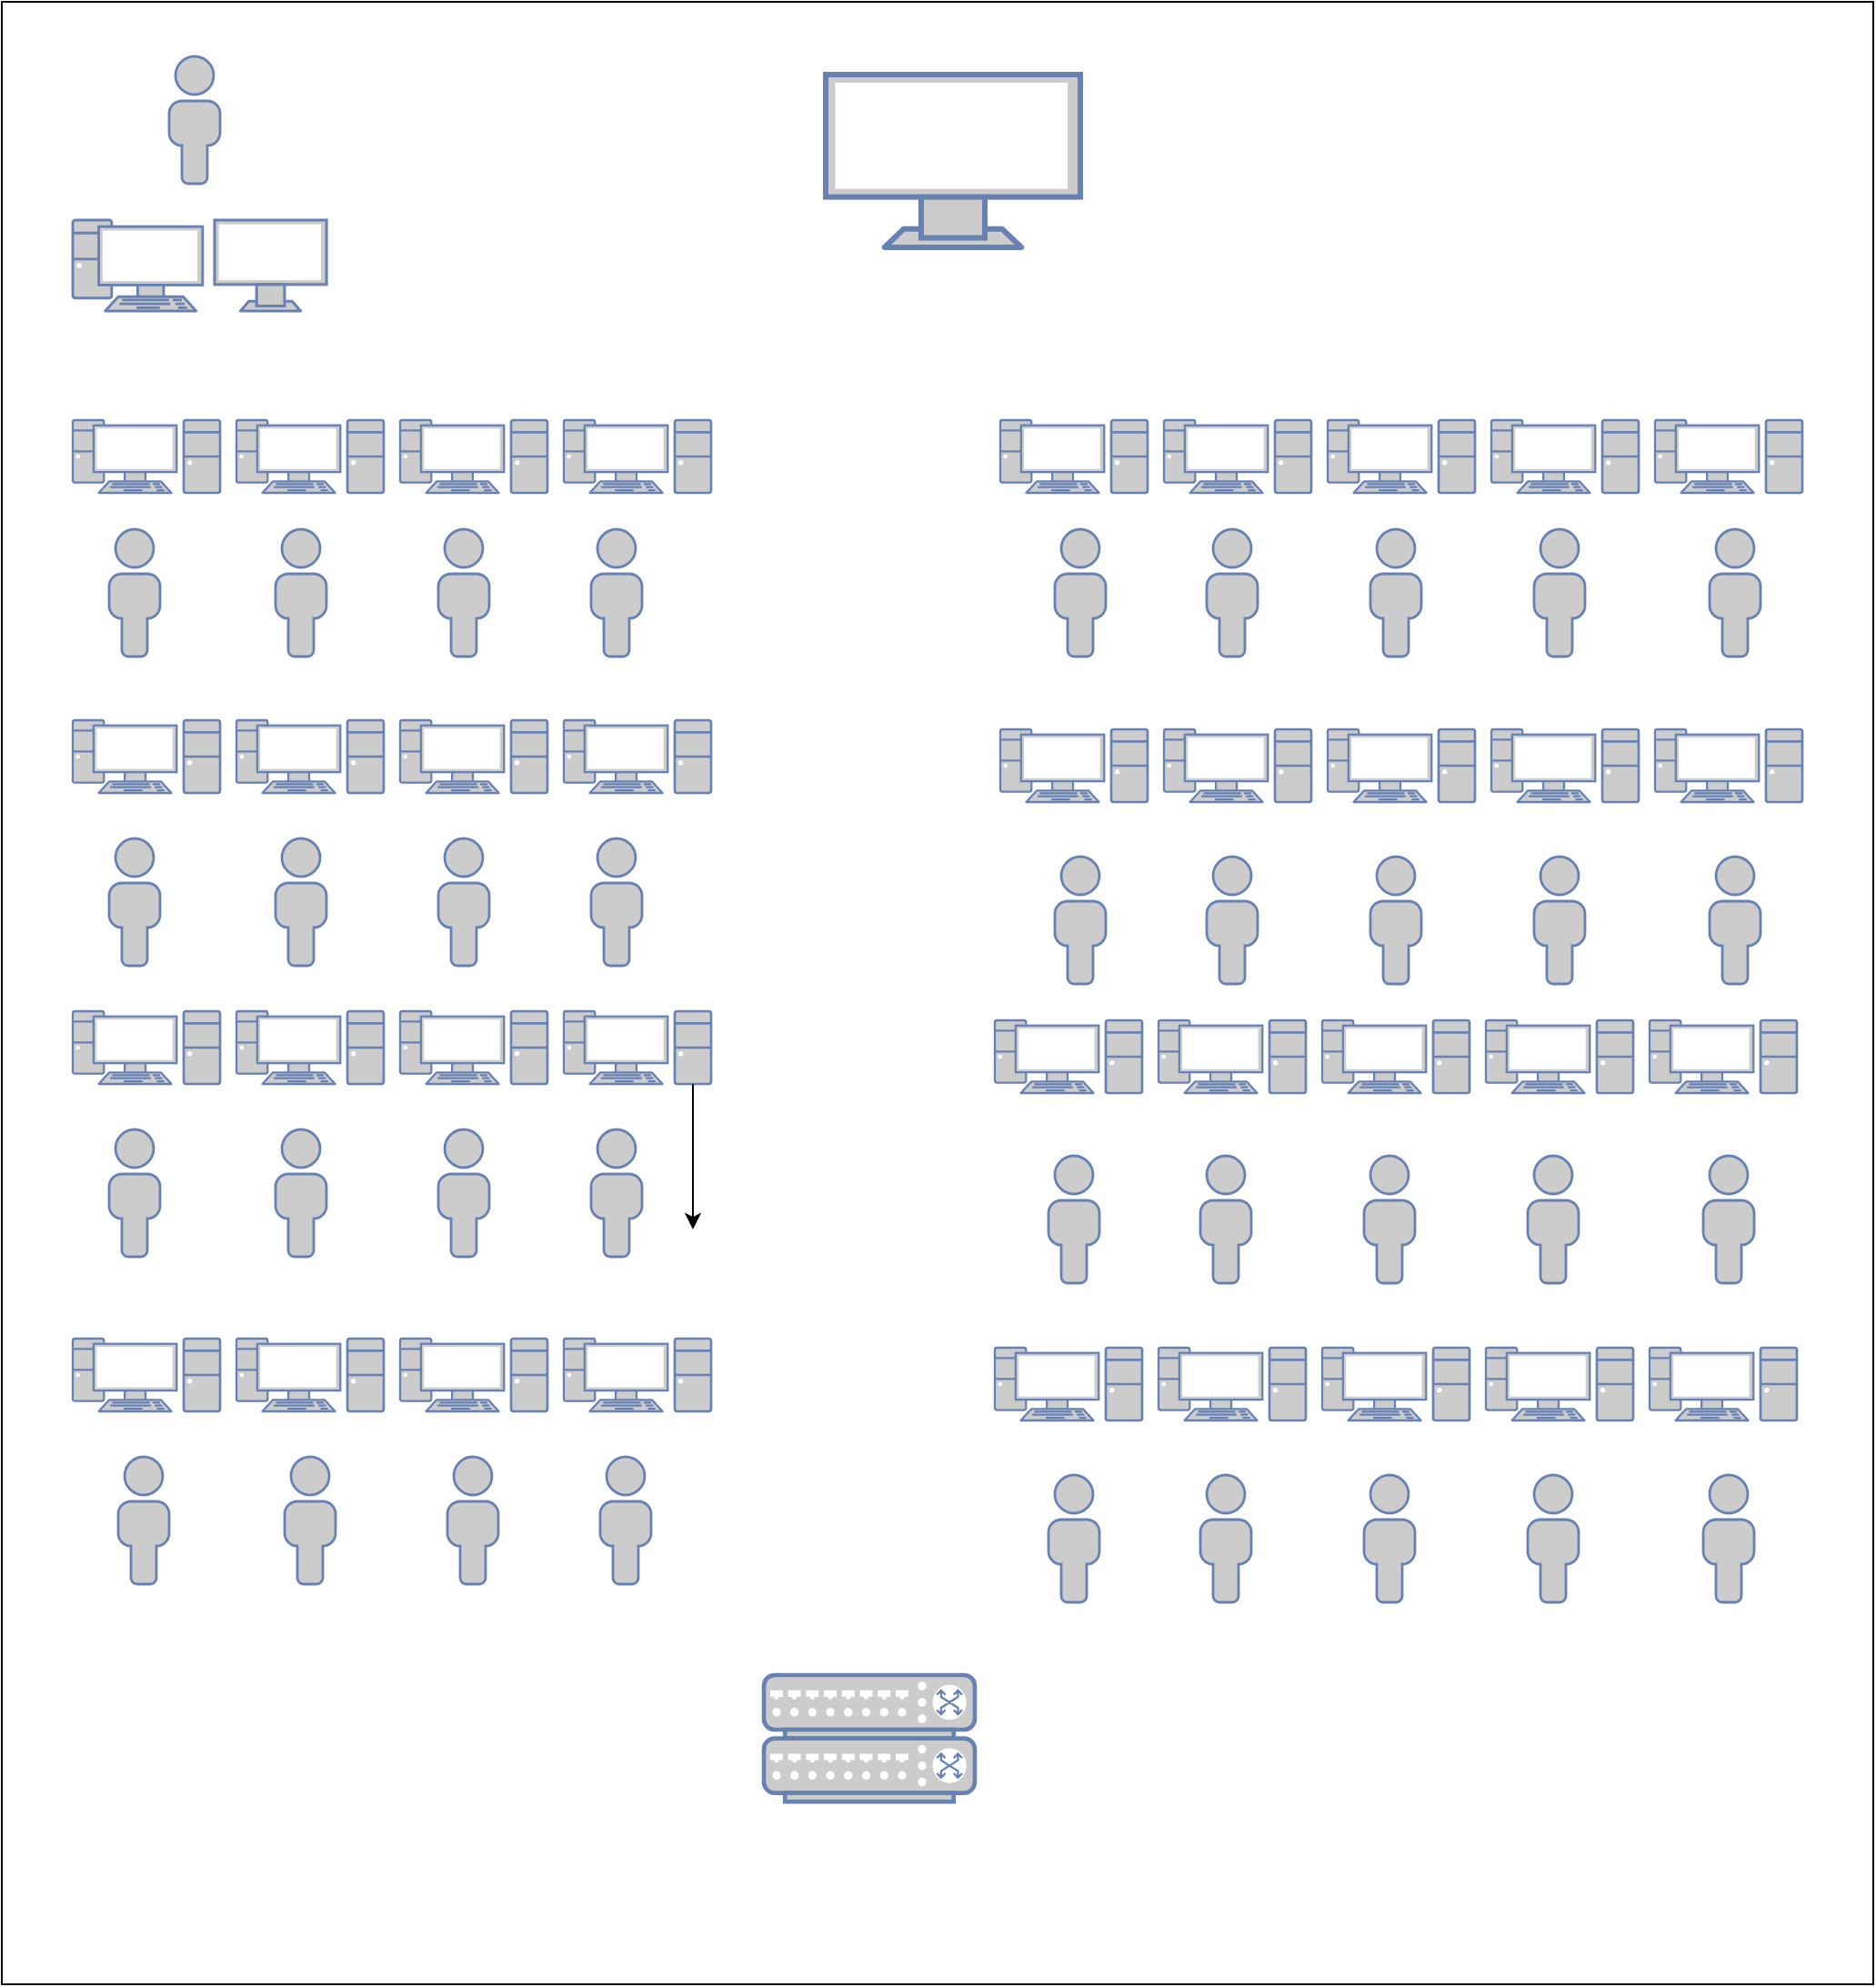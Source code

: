 <mxfile version="26.2.9">
  <diagram name="Página-1" id="3S0XZ3HKJU-GFdph-Nkk">
    <mxGraphModel dx="2507" dy="2083" grid="1" gridSize="10" guides="1" tooltips="1" connect="1" arrows="1" fold="1" page="1" pageScale="1" pageWidth="827" pageHeight="1169" math="0" shadow="0">
      <root>
        <mxCell id="0" />
        <mxCell id="1" parent="0" />
        <mxCell id="fC2aXZ93NajQi_3qFE1q-211" value="" style="rounded=0;whiteSpace=wrap;html=1;fillColor=light-dark(#FFFFFF,#FFFDFB);movable=0;resizable=0;rotatable=0;deletable=0;editable=0;locked=1;connectable=0;" vertex="1" parent="1">
          <mxGeometry x="-179" y="-120" width="1029" height="1090" as="geometry" />
        </mxCell>
        <mxCell id="fC2aXZ93NajQi_3qFE1q-18" value="" style="group" vertex="1" connectable="0" parent="1">
          <mxGeometry x="370" y="110" width="460" height="70" as="geometry" />
        </mxCell>
        <mxCell id="fC2aXZ93NajQi_3qFE1q-19" value="" style="fontColor=#0066CC;verticalAlign=top;verticalLabelPosition=bottom;labelPosition=center;align=center;html=1;outlineConnect=0;fillColor=#CCCCCC;strokeColor=#6881B3;gradientColor=none;gradientDirection=north;strokeWidth=2;shape=mxgraph.networks.pc;" vertex="1" parent="fC2aXZ93NajQi_3qFE1q-18">
          <mxGeometry width="57.14" height="40" as="geometry" />
        </mxCell>
        <mxCell id="fC2aXZ93NajQi_3qFE1q-20" value="" style="fontColor=#0066CC;verticalAlign=top;verticalLabelPosition=bottom;labelPosition=center;align=center;html=1;outlineConnect=0;fillColor=#CCCCCC;strokeColor=#6881B3;gradientColor=none;gradientDirection=north;strokeWidth=2;shape=mxgraph.networks.desktop_pc;" vertex="1" parent="fC2aXZ93NajQi_3qFE1q-18">
          <mxGeometry x="61" width="20" height="40" as="geometry" />
        </mxCell>
        <mxCell id="fC2aXZ93NajQi_3qFE1q-8" value="" style="group" vertex="1" connectable="0" parent="1">
          <mxGeometry x="730" y="110" width="81" height="40" as="geometry" />
        </mxCell>
        <mxCell id="fC2aXZ93NajQi_3qFE1q-6" value="" style="fontColor=#0066CC;verticalAlign=top;verticalLabelPosition=bottom;labelPosition=center;align=center;html=1;outlineConnect=0;fillColor=#CCCCCC;strokeColor=#6881B3;gradientColor=none;gradientDirection=north;strokeWidth=2;shape=mxgraph.networks.pc;" vertex="1" parent="fC2aXZ93NajQi_3qFE1q-8">
          <mxGeometry width="57.14" height="40" as="geometry" />
        </mxCell>
        <mxCell id="fC2aXZ93NajQi_3qFE1q-7" value="" style="fontColor=#0066CC;verticalAlign=top;verticalLabelPosition=bottom;labelPosition=center;align=center;html=1;outlineConnect=0;fillColor=#CCCCCC;strokeColor=#6881B3;gradientColor=none;gradientDirection=north;strokeWidth=2;shape=mxgraph.networks.desktop_pc;" vertex="1" parent="fC2aXZ93NajQi_3qFE1q-8">
          <mxGeometry x="61" width="20" height="40" as="geometry" />
        </mxCell>
        <mxCell id="fC2aXZ93NajQi_3qFE1q-9" value="" style="group" vertex="1" connectable="0" parent="1">
          <mxGeometry x="640" y="110" width="81" height="40" as="geometry" />
        </mxCell>
        <mxCell id="fC2aXZ93NajQi_3qFE1q-10" value="" style="fontColor=#0066CC;verticalAlign=top;verticalLabelPosition=bottom;labelPosition=center;align=center;html=1;outlineConnect=0;fillColor=#CCCCCC;strokeColor=#6881B3;gradientColor=none;gradientDirection=north;strokeWidth=2;shape=mxgraph.networks.pc;" vertex="1" parent="fC2aXZ93NajQi_3qFE1q-9">
          <mxGeometry width="57.14" height="40" as="geometry" />
        </mxCell>
        <mxCell id="fC2aXZ93NajQi_3qFE1q-11" value="" style="fontColor=#0066CC;verticalAlign=top;verticalLabelPosition=bottom;labelPosition=center;align=center;html=1;outlineConnect=0;fillColor=#CCCCCC;strokeColor=#6881B3;gradientColor=none;gradientDirection=north;strokeWidth=2;shape=mxgraph.networks.desktop_pc;" vertex="1" parent="fC2aXZ93NajQi_3qFE1q-9">
          <mxGeometry x="61" width="20" height="40" as="geometry" />
        </mxCell>
        <mxCell id="fC2aXZ93NajQi_3qFE1q-12" value="" style="group" vertex="1" connectable="0" parent="1">
          <mxGeometry x="550" y="110" width="81" height="40" as="geometry" />
        </mxCell>
        <mxCell id="fC2aXZ93NajQi_3qFE1q-13" value="" style="fontColor=#0066CC;verticalAlign=top;verticalLabelPosition=bottom;labelPosition=center;align=center;html=1;outlineConnect=0;fillColor=#CCCCCC;strokeColor=#6881B3;gradientColor=none;gradientDirection=north;strokeWidth=2;shape=mxgraph.networks.pc;" vertex="1" parent="fC2aXZ93NajQi_3qFE1q-12">
          <mxGeometry width="57.14" height="40" as="geometry" />
        </mxCell>
        <mxCell id="fC2aXZ93NajQi_3qFE1q-14" value="" style="fontColor=#0066CC;verticalAlign=top;verticalLabelPosition=bottom;labelPosition=center;align=center;html=1;outlineConnect=0;fillColor=#CCCCCC;strokeColor=#6881B3;gradientColor=none;gradientDirection=north;strokeWidth=2;shape=mxgraph.networks.desktop_pc;" vertex="1" parent="fC2aXZ93NajQi_3qFE1q-12">
          <mxGeometry x="61" width="20" height="40" as="geometry" />
        </mxCell>
        <mxCell id="fC2aXZ93NajQi_3qFE1q-15" value="" style="group" vertex="1" connectable="0" parent="1">
          <mxGeometry x="460" y="110" width="81" height="40" as="geometry" />
        </mxCell>
        <mxCell id="fC2aXZ93NajQi_3qFE1q-16" value="" style="fontColor=#0066CC;verticalAlign=top;verticalLabelPosition=bottom;labelPosition=center;align=center;html=1;outlineConnect=0;fillColor=#CCCCCC;strokeColor=#6881B3;gradientColor=none;gradientDirection=north;strokeWidth=2;shape=mxgraph.networks.pc;" vertex="1" parent="fC2aXZ93NajQi_3qFE1q-15">
          <mxGeometry width="57.14" height="40" as="geometry" />
        </mxCell>
        <mxCell id="fC2aXZ93NajQi_3qFE1q-17" value="" style="fontColor=#0066CC;verticalAlign=top;verticalLabelPosition=bottom;labelPosition=center;align=center;html=1;outlineConnect=0;fillColor=#CCCCCC;strokeColor=#6881B3;gradientColor=none;gradientDirection=north;strokeWidth=2;shape=mxgraph.networks.desktop_pc;" vertex="1" parent="fC2aXZ93NajQi_3qFE1q-15">
          <mxGeometry x="61" width="20" height="40" as="geometry" />
        </mxCell>
        <mxCell id="fC2aXZ93NajQi_3qFE1q-54" value="" style="group" vertex="1" connectable="0" parent="1">
          <mxGeometry x="370" y="280" width="460" height="70" as="geometry" />
        </mxCell>
        <mxCell id="fC2aXZ93NajQi_3qFE1q-56" value="" style="fontColor=#0066CC;verticalAlign=top;verticalLabelPosition=bottom;labelPosition=center;align=center;html=1;outlineConnect=0;fillColor=#CCCCCC;strokeColor=#6881B3;gradientColor=none;gradientDirection=north;strokeWidth=2;shape=mxgraph.networks.pc;" vertex="1" parent="fC2aXZ93NajQi_3qFE1q-54">
          <mxGeometry width="57.14" height="40" as="geometry" />
        </mxCell>
        <mxCell id="fC2aXZ93NajQi_3qFE1q-57" value="" style="fontColor=#0066CC;verticalAlign=top;verticalLabelPosition=bottom;labelPosition=center;align=center;html=1;outlineConnect=0;fillColor=#CCCCCC;strokeColor=#6881B3;gradientColor=none;gradientDirection=north;strokeWidth=2;shape=mxgraph.networks.desktop_pc;" vertex="1" parent="fC2aXZ93NajQi_3qFE1q-54">
          <mxGeometry x="61" width="20" height="40" as="geometry" />
        </mxCell>
        <mxCell id="fC2aXZ93NajQi_3qFE1q-58" value="" style="group" vertex="1" connectable="0" parent="1">
          <mxGeometry x="730" y="280" width="81" height="40" as="geometry" />
        </mxCell>
        <mxCell id="fC2aXZ93NajQi_3qFE1q-59" value="" style="fontColor=#0066CC;verticalAlign=top;verticalLabelPosition=bottom;labelPosition=center;align=center;html=1;outlineConnect=0;fillColor=#CCCCCC;strokeColor=#6881B3;gradientColor=none;gradientDirection=north;strokeWidth=2;shape=mxgraph.networks.pc;" vertex="1" parent="fC2aXZ93NajQi_3qFE1q-58">
          <mxGeometry width="57.14" height="40" as="geometry" />
        </mxCell>
        <mxCell id="fC2aXZ93NajQi_3qFE1q-60" value="" style="fontColor=#0066CC;verticalAlign=top;verticalLabelPosition=bottom;labelPosition=center;align=center;html=1;outlineConnect=0;fillColor=#CCCCCC;strokeColor=#6881B3;gradientColor=none;gradientDirection=north;strokeWidth=2;shape=mxgraph.networks.desktop_pc;" vertex="1" parent="fC2aXZ93NajQi_3qFE1q-58">
          <mxGeometry x="61" width="20" height="40" as="geometry" />
        </mxCell>
        <mxCell id="fC2aXZ93NajQi_3qFE1q-61" value="" style="group" vertex="1" connectable="0" parent="1">
          <mxGeometry x="640" y="280" width="81" height="40" as="geometry" />
        </mxCell>
        <mxCell id="fC2aXZ93NajQi_3qFE1q-62" value="" style="fontColor=#0066CC;verticalAlign=top;verticalLabelPosition=bottom;labelPosition=center;align=center;html=1;outlineConnect=0;fillColor=#CCCCCC;strokeColor=#6881B3;gradientColor=none;gradientDirection=north;strokeWidth=2;shape=mxgraph.networks.pc;" vertex="1" parent="fC2aXZ93NajQi_3qFE1q-61">
          <mxGeometry width="57.14" height="40" as="geometry" />
        </mxCell>
        <mxCell id="fC2aXZ93NajQi_3qFE1q-63" value="" style="fontColor=#0066CC;verticalAlign=top;verticalLabelPosition=bottom;labelPosition=center;align=center;html=1;outlineConnect=0;fillColor=#CCCCCC;strokeColor=#6881B3;gradientColor=none;gradientDirection=north;strokeWidth=2;shape=mxgraph.networks.desktop_pc;" vertex="1" parent="fC2aXZ93NajQi_3qFE1q-61">
          <mxGeometry x="61" width="20" height="40" as="geometry" />
        </mxCell>
        <mxCell id="fC2aXZ93NajQi_3qFE1q-64" value="" style="group" vertex="1" connectable="0" parent="1">
          <mxGeometry x="550" y="280" width="81" height="40" as="geometry" />
        </mxCell>
        <mxCell id="fC2aXZ93NajQi_3qFE1q-65" value="" style="fontColor=#0066CC;verticalAlign=top;verticalLabelPosition=bottom;labelPosition=center;align=center;html=1;outlineConnect=0;fillColor=#CCCCCC;strokeColor=#6881B3;gradientColor=none;gradientDirection=north;strokeWidth=2;shape=mxgraph.networks.pc;" vertex="1" parent="fC2aXZ93NajQi_3qFE1q-64">
          <mxGeometry width="57.14" height="40" as="geometry" />
        </mxCell>
        <mxCell id="fC2aXZ93NajQi_3qFE1q-66" value="" style="fontColor=#0066CC;verticalAlign=top;verticalLabelPosition=bottom;labelPosition=center;align=center;html=1;outlineConnect=0;fillColor=#CCCCCC;strokeColor=#6881B3;gradientColor=none;gradientDirection=north;strokeWidth=2;shape=mxgraph.networks.desktop_pc;" vertex="1" parent="fC2aXZ93NajQi_3qFE1q-64">
          <mxGeometry x="61" width="20" height="40" as="geometry" />
        </mxCell>
        <mxCell id="fC2aXZ93NajQi_3qFE1q-67" value="" style="group" vertex="1" connectable="0" parent="1">
          <mxGeometry x="460" y="280" width="81" height="40" as="geometry" />
        </mxCell>
        <mxCell id="fC2aXZ93NajQi_3qFE1q-68" value="" style="fontColor=#0066CC;verticalAlign=top;verticalLabelPosition=bottom;labelPosition=center;align=center;html=1;outlineConnect=0;fillColor=#CCCCCC;strokeColor=#6881B3;gradientColor=none;gradientDirection=north;strokeWidth=2;shape=mxgraph.networks.pc;" vertex="1" parent="fC2aXZ93NajQi_3qFE1q-67">
          <mxGeometry width="57.14" height="40" as="geometry" />
        </mxCell>
        <mxCell id="fC2aXZ93NajQi_3qFE1q-69" value="" style="fontColor=#0066CC;verticalAlign=top;verticalLabelPosition=bottom;labelPosition=center;align=center;html=1;outlineConnect=0;fillColor=#CCCCCC;strokeColor=#6881B3;gradientColor=none;gradientDirection=north;strokeWidth=2;shape=mxgraph.networks.desktop_pc;" vertex="1" parent="fC2aXZ93NajQi_3qFE1q-67">
          <mxGeometry x="61" width="20" height="40" as="geometry" />
        </mxCell>
        <mxCell id="fC2aXZ93NajQi_3qFE1q-70" value="" style="group" vertex="1" connectable="0" parent="1">
          <mxGeometry x="367" y="440" width="460" height="70" as="geometry" />
        </mxCell>
        <mxCell id="fC2aXZ93NajQi_3qFE1q-72" value="" style="fontColor=#0066CC;verticalAlign=top;verticalLabelPosition=bottom;labelPosition=center;align=center;html=1;outlineConnect=0;fillColor=#CCCCCC;strokeColor=#6881B3;gradientColor=none;gradientDirection=north;strokeWidth=2;shape=mxgraph.networks.pc;" vertex="1" parent="fC2aXZ93NajQi_3qFE1q-70">
          <mxGeometry width="57.14" height="40" as="geometry" />
        </mxCell>
        <mxCell id="fC2aXZ93NajQi_3qFE1q-73" value="" style="fontColor=#0066CC;verticalAlign=top;verticalLabelPosition=bottom;labelPosition=center;align=center;html=1;outlineConnect=0;fillColor=#CCCCCC;strokeColor=#6881B3;gradientColor=none;gradientDirection=north;strokeWidth=2;shape=mxgraph.networks.desktop_pc;" vertex="1" parent="fC2aXZ93NajQi_3qFE1q-70">
          <mxGeometry x="61" width="20" height="40" as="geometry" />
        </mxCell>
        <mxCell id="fC2aXZ93NajQi_3qFE1q-74" value="" style="group" vertex="1" connectable="0" parent="1">
          <mxGeometry x="727" y="440" width="81" height="40" as="geometry" />
        </mxCell>
        <mxCell id="fC2aXZ93NajQi_3qFE1q-75" value="" style="fontColor=#0066CC;verticalAlign=top;verticalLabelPosition=bottom;labelPosition=center;align=center;html=1;outlineConnect=0;fillColor=#CCCCCC;strokeColor=#6881B3;gradientColor=none;gradientDirection=north;strokeWidth=2;shape=mxgraph.networks.pc;" vertex="1" parent="fC2aXZ93NajQi_3qFE1q-74">
          <mxGeometry width="57.14" height="40" as="geometry" />
        </mxCell>
        <mxCell id="fC2aXZ93NajQi_3qFE1q-76" value="" style="fontColor=#0066CC;verticalAlign=top;verticalLabelPosition=bottom;labelPosition=center;align=center;html=1;outlineConnect=0;fillColor=#CCCCCC;strokeColor=#6881B3;gradientColor=none;gradientDirection=north;strokeWidth=2;shape=mxgraph.networks.desktop_pc;" vertex="1" parent="fC2aXZ93NajQi_3qFE1q-74">
          <mxGeometry x="61" width="20" height="40" as="geometry" />
        </mxCell>
        <mxCell id="fC2aXZ93NajQi_3qFE1q-77" value="" style="group" vertex="1" connectable="0" parent="1">
          <mxGeometry x="637" y="440" width="81" height="40" as="geometry" />
        </mxCell>
        <mxCell id="fC2aXZ93NajQi_3qFE1q-78" value="" style="fontColor=#0066CC;verticalAlign=top;verticalLabelPosition=bottom;labelPosition=center;align=center;html=1;outlineConnect=0;fillColor=#CCCCCC;strokeColor=#6881B3;gradientColor=none;gradientDirection=north;strokeWidth=2;shape=mxgraph.networks.pc;" vertex="1" parent="fC2aXZ93NajQi_3qFE1q-77">
          <mxGeometry width="57.14" height="40" as="geometry" />
        </mxCell>
        <mxCell id="fC2aXZ93NajQi_3qFE1q-79" value="" style="fontColor=#0066CC;verticalAlign=top;verticalLabelPosition=bottom;labelPosition=center;align=center;html=1;outlineConnect=0;fillColor=#CCCCCC;strokeColor=#6881B3;gradientColor=none;gradientDirection=north;strokeWidth=2;shape=mxgraph.networks.desktop_pc;" vertex="1" parent="fC2aXZ93NajQi_3qFE1q-77">
          <mxGeometry x="61" width="20" height="40" as="geometry" />
        </mxCell>
        <mxCell id="fC2aXZ93NajQi_3qFE1q-80" value="" style="group" vertex="1" connectable="0" parent="1">
          <mxGeometry x="547" y="440" width="81" height="40" as="geometry" />
        </mxCell>
        <mxCell id="fC2aXZ93NajQi_3qFE1q-81" value="" style="fontColor=#0066CC;verticalAlign=top;verticalLabelPosition=bottom;labelPosition=center;align=center;html=1;outlineConnect=0;fillColor=#CCCCCC;strokeColor=#6881B3;gradientColor=none;gradientDirection=north;strokeWidth=2;shape=mxgraph.networks.pc;" vertex="1" parent="fC2aXZ93NajQi_3qFE1q-80">
          <mxGeometry width="57.14" height="40" as="geometry" />
        </mxCell>
        <mxCell id="fC2aXZ93NajQi_3qFE1q-82" value="" style="fontColor=#0066CC;verticalAlign=top;verticalLabelPosition=bottom;labelPosition=center;align=center;html=1;outlineConnect=0;fillColor=#CCCCCC;strokeColor=#6881B3;gradientColor=none;gradientDirection=north;strokeWidth=2;shape=mxgraph.networks.desktop_pc;" vertex="1" parent="fC2aXZ93NajQi_3qFE1q-80">
          <mxGeometry x="61" width="20" height="40" as="geometry" />
        </mxCell>
        <mxCell id="fC2aXZ93NajQi_3qFE1q-83" value="" style="group" vertex="1" connectable="0" parent="1">
          <mxGeometry x="457" y="440" width="81" height="40" as="geometry" />
        </mxCell>
        <mxCell id="fC2aXZ93NajQi_3qFE1q-84" value="" style="fontColor=#0066CC;verticalAlign=top;verticalLabelPosition=bottom;labelPosition=center;align=center;html=1;outlineConnect=0;fillColor=#CCCCCC;strokeColor=#6881B3;gradientColor=none;gradientDirection=north;strokeWidth=2;shape=mxgraph.networks.pc;" vertex="1" parent="fC2aXZ93NajQi_3qFE1q-83">
          <mxGeometry width="57.14" height="40" as="geometry" />
        </mxCell>
        <mxCell id="fC2aXZ93NajQi_3qFE1q-85" value="" style="fontColor=#0066CC;verticalAlign=top;verticalLabelPosition=bottom;labelPosition=center;align=center;html=1;outlineConnect=0;fillColor=#CCCCCC;strokeColor=#6881B3;gradientColor=none;gradientDirection=north;strokeWidth=2;shape=mxgraph.networks.desktop_pc;" vertex="1" parent="fC2aXZ93NajQi_3qFE1q-83">
          <mxGeometry x="61" width="20" height="40" as="geometry" />
        </mxCell>
        <mxCell id="fC2aXZ93NajQi_3qFE1q-86" value="" style="group" vertex="1" connectable="0" parent="1">
          <mxGeometry x="367" y="620" width="460" height="70" as="geometry" />
        </mxCell>
        <mxCell id="fC2aXZ93NajQi_3qFE1q-88" value="" style="fontColor=#0066CC;verticalAlign=top;verticalLabelPosition=bottom;labelPosition=center;align=center;html=1;outlineConnect=0;fillColor=#CCCCCC;strokeColor=#6881B3;gradientColor=none;gradientDirection=north;strokeWidth=2;shape=mxgraph.networks.pc;" vertex="1" parent="fC2aXZ93NajQi_3qFE1q-86">
          <mxGeometry width="57.14" height="40" as="geometry" />
        </mxCell>
        <mxCell id="fC2aXZ93NajQi_3qFE1q-89" value="" style="fontColor=#0066CC;verticalAlign=top;verticalLabelPosition=bottom;labelPosition=center;align=center;html=1;outlineConnect=0;fillColor=#CCCCCC;strokeColor=#6881B3;gradientColor=none;gradientDirection=north;strokeWidth=2;shape=mxgraph.networks.desktop_pc;" vertex="1" parent="fC2aXZ93NajQi_3qFE1q-86">
          <mxGeometry x="61" width="20" height="40" as="geometry" />
        </mxCell>
        <mxCell id="fC2aXZ93NajQi_3qFE1q-90" value="" style="group" vertex="1" connectable="0" parent="1">
          <mxGeometry x="727" y="620" width="81" height="40" as="geometry" />
        </mxCell>
        <mxCell id="fC2aXZ93NajQi_3qFE1q-91" value="" style="fontColor=#0066CC;verticalAlign=top;verticalLabelPosition=bottom;labelPosition=center;align=center;html=1;outlineConnect=0;fillColor=#CCCCCC;strokeColor=#6881B3;gradientColor=none;gradientDirection=north;strokeWidth=2;shape=mxgraph.networks.pc;" vertex="1" parent="fC2aXZ93NajQi_3qFE1q-90">
          <mxGeometry width="57.14" height="40" as="geometry" />
        </mxCell>
        <mxCell id="fC2aXZ93NajQi_3qFE1q-92" value="" style="fontColor=#0066CC;verticalAlign=top;verticalLabelPosition=bottom;labelPosition=center;align=center;html=1;outlineConnect=0;fillColor=#CCCCCC;strokeColor=#6881B3;gradientColor=none;gradientDirection=north;strokeWidth=2;shape=mxgraph.networks.desktop_pc;" vertex="1" parent="fC2aXZ93NajQi_3qFE1q-90">
          <mxGeometry x="61" width="20" height="40" as="geometry" />
        </mxCell>
        <mxCell id="fC2aXZ93NajQi_3qFE1q-93" value="" style="group" vertex="1" connectable="0" parent="1">
          <mxGeometry x="637" y="620" width="81" height="40" as="geometry" />
        </mxCell>
        <mxCell id="fC2aXZ93NajQi_3qFE1q-94" value="" style="fontColor=#0066CC;verticalAlign=top;verticalLabelPosition=bottom;labelPosition=center;align=center;html=1;outlineConnect=0;fillColor=#CCCCCC;strokeColor=#6881B3;gradientColor=none;gradientDirection=north;strokeWidth=2;shape=mxgraph.networks.pc;" vertex="1" parent="fC2aXZ93NajQi_3qFE1q-93">
          <mxGeometry width="57.14" height="40" as="geometry" />
        </mxCell>
        <mxCell id="fC2aXZ93NajQi_3qFE1q-95" value="" style="fontColor=#0066CC;verticalAlign=top;verticalLabelPosition=bottom;labelPosition=center;align=center;html=1;outlineConnect=0;fillColor=#CCCCCC;strokeColor=#6881B3;gradientColor=none;gradientDirection=north;strokeWidth=2;shape=mxgraph.networks.desktop_pc;" vertex="1" parent="fC2aXZ93NajQi_3qFE1q-93">
          <mxGeometry x="61" width="20" height="40" as="geometry" />
        </mxCell>
        <mxCell id="fC2aXZ93NajQi_3qFE1q-96" value="" style="group" vertex="1" connectable="0" parent="1">
          <mxGeometry x="547" y="620" width="81" height="40" as="geometry" />
        </mxCell>
        <mxCell id="fC2aXZ93NajQi_3qFE1q-97" value="" style="fontColor=#0066CC;verticalAlign=top;verticalLabelPosition=bottom;labelPosition=center;align=center;html=1;outlineConnect=0;fillColor=#CCCCCC;strokeColor=#6881B3;gradientColor=none;gradientDirection=north;strokeWidth=2;shape=mxgraph.networks.pc;" vertex="1" parent="fC2aXZ93NajQi_3qFE1q-96">
          <mxGeometry width="57.14" height="40" as="geometry" />
        </mxCell>
        <mxCell id="fC2aXZ93NajQi_3qFE1q-98" value="" style="fontColor=#0066CC;verticalAlign=top;verticalLabelPosition=bottom;labelPosition=center;align=center;html=1;outlineConnect=0;fillColor=#CCCCCC;strokeColor=#6881B3;gradientColor=none;gradientDirection=north;strokeWidth=2;shape=mxgraph.networks.desktop_pc;" vertex="1" parent="fC2aXZ93NajQi_3qFE1q-96">
          <mxGeometry x="61" width="20" height="40" as="geometry" />
        </mxCell>
        <mxCell id="fC2aXZ93NajQi_3qFE1q-99" value="" style="group" vertex="1" connectable="0" parent="1">
          <mxGeometry x="457" y="620" width="81" height="40" as="geometry" />
        </mxCell>
        <mxCell id="fC2aXZ93NajQi_3qFE1q-100" value="" style="fontColor=#0066CC;verticalAlign=top;verticalLabelPosition=bottom;labelPosition=center;align=center;html=1;outlineConnect=0;fillColor=#CCCCCC;strokeColor=#6881B3;gradientColor=none;gradientDirection=north;strokeWidth=2;shape=mxgraph.networks.pc;" vertex="1" parent="fC2aXZ93NajQi_3qFE1q-99">
          <mxGeometry width="57.14" height="40" as="geometry" />
        </mxCell>
        <mxCell id="fC2aXZ93NajQi_3qFE1q-101" value="" style="fontColor=#0066CC;verticalAlign=top;verticalLabelPosition=bottom;labelPosition=center;align=center;html=1;outlineConnect=0;fillColor=#CCCCCC;strokeColor=#6881B3;gradientColor=none;gradientDirection=north;strokeWidth=2;shape=mxgraph.networks.desktop_pc;" vertex="1" parent="fC2aXZ93NajQi_3qFE1q-99">
          <mxGeometry x="61" width="20" height="40" as="geometry" />
        </mxCell>
        <mxCell id="fC2aXZ93NajQi_3qFE1q-138" value="" style="group" vertex="1" connectable="0" parent="1">
          <mxGeometry x="130" y="110" width="81" height="40" as="geometry" />
        </mxCell>
        <mxCell id="fC2aXZ93NajQi_3qFE1q-139" value="" style="fontColor=#0066CC;verticalAlign=top;verticalLabelPosition=bottom;labelPosition=center;align=center;html=1;outlineConnect=0;fillColor=#CCCCCC;strokeColor=#6881B3;gradientColor=none;gradientDirection=north;strokeWidth=2;shape=mxgraph.networks.pc;" vertex="1" parent="fC2aXZ93NajQi_3qFE1q-138">
          <mxGeometry width="57.14" height="40" as="geometry" />
        </mxCell>
        <mxCell id="fC2aXZ93NajQi_3qFE1q-140" value="" style="fontColor=#0066CC;verticalAlign=top;verticalLabelPosition=bottom;labelPosition=center;align=center;html=1;outlineConnect=0;fillColor=#CCCCCC;strokeColor=#6881B3;gradientColor=none;gradientDirection=north;strokeWidth=2;shape=mxgraph.networks.desktop_pc;" vertex="1" parent="fC2aXZ93NajQi_3qFE1q-138">
          <mxGeometry x="61" width="20" height="40" as="geometry" />
        </mxCell>
        <mxCell id="fC2aXZ93NajQi_3qFE1q-141" value="" style="group" vertex="1" connectable="0" parent="1">
          <mxGeometry x="40" y="110" width="81" height="40" as="geometry" />
        </mxCell>
        <mxCell id="fC2aXZ93NajQi_3qFE1q-142" value="" style="fontColor=#0066CC;verticalAlign=top;verticalLabelPosition=bottom;labelPosition=center;align=center;html=1;outlineConnect=0;fillColor=#CCCCCC;strokeColor=#6881B3;gradientColor=none;gradientDirection=north;strokeWidth=2;shape=mxgraph.networks.pc;" vertex="1" parent="fC2aXZ93NajQi_3qFE1q-141">
          <mxGeometry width="57.14" height="40" as="geometry" />
        </mxCell>
        <mxCell id="fC2aXZ93NajQi_3qFE1q-143" value="" style="fontColor=#0066CC;verticalAlign=top;verticalLabelPosition=bottom;labelPosition=center;align=center;html=1;outlineConnect=0;fillColor=#CCCCCC;strokeColor=#6881B3;gradientColor=none;gradientDirection=north;strokeWidth=2;shape=mxgraph.networks.desktop_pc;" vertex="1" parent="fC2aXZ93NajQi_3qFE1q-141">
          <mxGeometry x="61" width="20" height="40" as="geometry" />
        </mxCell>
        <mxCell id="fC2aXZ93NajQi_3qFE1q-144" value="" style="group" vertex="1" connectable="0" parent="1">
          <mxGeometry x="-50" y="110" width="81" height="40" as="geometry" />
        </mxCell>
        <mxCell id="fC2aXZ93NajQi_3qFE1q-145" value="" style="fontColor=#0066CC;verticalAlign=top;verticalLabelPosition=bottom;labelPosition=center;align=center;html=1;outlineConnect=0;fillColor=#CCCCCC;strokeColor=#6881B3;gradientColor=none;gradientDirection=north;strokeWidth=2;shape=mxgraph.networks.pc;" vertex="1" parent="fC2aXZ93NajQi_3qFE1q-144">
          <mxGeometry width="57.14" height="40" as="geometry" />
        </mxCell>
        <mxCell id="fC2aXZ93NajQi_3qFE1q-146" value="" style="fontColor=#0066CC;verticalAlign=top;verticalLabelPosition=bottom;labelPosition=center;align=center;html=1;outlineConnect=0;fillColor=#CCCCCC;strokeColor=#6881B3;gradientColor=none;gradientDirection=north;strokeWidth=2;shape=mxgraph.networks.desktop_pc;" vertex="1" parent="fC2aXZ93NajQi_3qFE1q-144">
          <mxGeometry x="61" width="20" height="40" as="geometry" />
        </mxCell>
        <mxCell id="fC2aXZ93NajQi_3qFE1q-147" value="" style="group" vertex="1" connectable="0" parent="1">
          <mxGeometry x="-140" y="110" width="81" height="40" as="geometry" />
        </mxCell>
        <mxCell id="fC2aXZ93NajQi_3qFE1q-148" value="" style="fontColor=#0066CC;verticalAlign=top;verticalLabelPosition=bottom;labelPosition=center;align=center;html=1;outlineConnect=0;fillColor=#CCCCCC;strokeColor=#6881B3;gradientColor=none;gradientDirection=north;strokeWidth=2;shape=mxgraph.networks.pc;" vertex="1" parent="fC2aXZ93NajQi_3qFE1q-147">
          <mxGeometry width="57.14" height="40" as="geometry" />
        </mxCell>
        <mxCell id="fC2aXZ93NajQi_3qFE1q-149" value="" style="fontColor=#0066CC;verticalAlign=top;verticalLabelPosition=bottom;labelPosition=center;align=center;html=1;outlineConnect=0;fillColor=#CCCCCC;strokeColor=#6881B3;gradientColor=none;gradientDirection=north;strokeWidth=2;shape=mxgraph.networks.desktop_pc;" vertex="1" parent="fC2aXZ93NajQi_3qFE1q-147">
          <mxGeometry x="61" width="20" height="40" as="geometry" />
        </mxCell>
        <mxCell id="fC2aXZ93NajQi_3qFE1q-151" value="" style="group" vertex="1" connectable="0" parent="1">
          <mxGeometry x="130" y="275" width="81" height="40" as="geometry" />
        </mxCell>
        <mxCell id="fC2aXZ93NajQi_3qFE1q-152" value="" style="fontColor=#0066CC;verticalAlign=top;verticalLabelPosition=bottom;labelPosition=center;align=center;html=1;outlineConnect=0;fillColor=#CCCCCC;strokeColor=#6881B3;gradientColor=none;gradientDirection=north;strokeWidth=2;shape=mxgraph.networks.pc;" vertex="1" parent="fC2aXZ93NajQi_3qFE1q-151">
          <mxGeometry width="57.14" height="40" as="geometry" />
        </mxCell>
        <mxCell id="fC2aXZ93NajQi_3qFE1q-153" value="" style="fontColor=#0066CC;verticalAlign=top;verticalLabelPosition=bottom;labelPosition=center;align=center;html=1;outlineConnect=0;fillColor=#CCCCCC;strokeColor=#6881B3;gradientColor=none;gradientDirection=north;strokeWidth=2;shape=mxgraph.networks.desktop_pc;" vertex="1" parent="fC2aXZ93NajQi_3qFE1q-151">
          <mxGeometry x="61" width="20" height="40" as="geometry" />
        </mxCell>
        <mxCell id="fC2aXZ93NajQi_3qFE1q-154" value="" style="group" vertex="1" connectable="0" parent="1">
          <mxGeometry x="40" y="275" width="81" height="40" as="geometry" />
        </mxCell>
        <mxCell id="fC2aXZ93NajQi_3qFE1q-155" value="" style="fontColor=#0066CC;verticalAlign=top;verticalLabelPosition=bottom;labelPosition=center;align=center;html=1;outlineConnect=0;fillColor=#CCCCCC;strokeColor=#6881B3;gradientColor=none;gradientDirection=north;strokeWidth=2;shape=mxgraph.networks.pc;" vertex="1" parent="fC2aXZ93NajQi_3qFE1q-154">
          <mxGeometry width="57.14" height="40" as="geometry" />
        </mxCell>
        <mxCell id="fC2aXZ93NajQi_3qFE1q-156" value="" style="fontColor=#0066CC;verticalAlign=top;verticalLabelPosition=bottom;labelPosition=center;align=center;html=1;outlineConnect=0;fillColor=#CCCCCC;strokeColor=#6881B3;gradientColor=none;gradientDirection=north;strokeWidth=2;shape=mxgraph.networks.desktop_pc;" vertex="1" parent="fC2aXZ93NajQi_3qFE1q-154">
          <mxGeometry x="61" width="20" height="40" as="geometry" />
        </mxCell>
        <mxCell id="fC2aXZ93NajQi_3qFE1q-157" value="" style="group" vertex="1" connectable="0" parent="1">
          <mxGeometry x="-50" y="275" width="81" height="40" as="geometry" />
        </mxCell>
        <mxCell id="fC2aXZ93NajQi_3qFE1q-158" value="" style="fontColor=#0066CC;verticalAlign=top;verticalLabelPosition=bottom;labelPosition=center;align=center;html=1;outlineConnect=0;fillColor=#CCCCCC;strokeColor=#6881B3;gradientColor=none;gradientDirection=north;strokeWidth=2;shape=mxgraph.networks.pc;" vertex="1" parent="fC2aXZ93NajQi_3qFE1q-157">
          <mxGeometry width="57.14" height="40" as="geometry" />
        </mxCell>
        <mxCell id="fC2aXZ93NajQi_3qFE1q-159" value="" style="fontColor=#0066CC;verticalAlign=top;verticalLabelPosition=bottom;labelPosition=center;align=center;html=1;outlineConnect=0;fillColor=#CCCCCC;strokeColor=#6881B3;gradientColor=none;gradientDirection=north;strokeWidth=2;shape=mxgraph.networks.desktop_pc;" vertex="1" parent="fC2aXZ93NajQi_3qFE1q-157">
          <mxGeometry x="61" width="20" height="40" as="geometry" />
        </mxCell>
        <mxCell id="fC2aXZ93NajQi_3qFE1q-160" value="" style="group" vertex="1" connectable="0" parent="1">
          <mxGeometry x="-140" y="275" width="81" height="40" as="geometry" />
        </mxCell>
        <mxCell id="fC2aXZ93NajQi_3qFE1q-161" value="" style="fontColor=#0066CC;verticalAlign=top;verticalLabelPosition=bottom;labelPosition=center;align=center;html=1;outlineConnect=0;fillColor=#CCCCCC;strokeColor=#6881B3;gradientColor=none;gradientDirection=north;strokeWidth=2;shape=mxgraph.networks.pc;" vertex="1" parent="fC2aXZ93NajQi_3qFE1q-160">
          <mxGeometry width="57.14" height="40" as="geometry" />
        </mxCell>
        <mxCell id="fC2aXZ93NajQi_3qFE1q-162" value="" style="fontColor=#0066CC;verticalAlign=top;verticalLabelPosition=bottom;labelPosition=center;align=center;html=1;outlineConnect=0;fillColor=#CCCCCC;strokeColor=#6881B3;gradientColor=none;gradientDirection=north;strokeWidth=2;shape=mxgraph.networks.desktop_pc;" vertex="1" parent="fC2aXZ93NajQi_3qFE1q-160">
          <mxGeometry x="61" width="20" height="40" as="geometry" />
        </mxCell>
        <mxCell id="fC2aXZ93NajQi_3qFE1q-164" value="" style="group" vertex="1" connectable="0" parent="1">
          <mxGeometry x="130" y="435" width="81" height="40" as="geometry" />
        </mxCell>
        <mxCell id="fC2aXZ93NajQi_3qFE1q-165" value="" style="fontColor=#0066CC;verticalAlign=top;verticalLabelPosition=bottom;labelPosition=center;align=center;html=1;outlineConnect=0;fillColor=#CCCCCC;strokeColor=#6881B3;gradientColor=none;gradientDirection=north;strokeWidth=2;shape=mxgraph.networks.pc;" vertex="1" parent="fC2aXZ93NajQi_3qFE1q-164">
          <mxGeometry width="57.14" height="40" as="geometry" />
        </mxCell>
        <mxCell id="fC2aXZ93NajQi_3qFE1q-166" value="" style="fontColor=#0066CC;verticalAlign=top;verticalLabelPosition=bottom;labelPosition=center;align=center;html=1;outlineConnect=0;fillColor=#CCCCCC;strokeColor=#6881B3;gradientColor=none;gradientDirection=north;strokeWidth=2;shape=mxgraph.networks.desktop_pc;" vertex="1" parent="fC2aXZ93NajQi_3qFE1q-164">
          <mxGeometry x="61" width="20" height="40" as="geometry" />
        </mxCell>
        <mxCell id="fC2aXZ93NajQi_3qFE1q-167" value="" style="group" vertex="1" connectable="0" parent="1">
          <mxGeometry x="40" y="435" width="81" height="40" as="geometry" />
        </mxCell>
        <mxCell id="fC2aXZ93NajQi_3qFE1q-168" value="" style="fontColor=#0066CC;verticalAlign=top;verticalLabelPosition=bottom;labelPosition=center;align=center;html=1;outlineConnect=0;fillColor=#CCCCCC;strokeColor=#6881B3;gradientColor=none;gradientDirection=north;strokeWidth=2;shape=mxgraph.networks.pc;" vertex="1" parent="fC2aXZ93NajQi_3qFE1q-167">
          <mxGeometry width="57.14" height="40" as="geometry" />
        </mxCell>
        <mxCell id="fC2aXZ93NajQi_3qFE1q-169" value="" style="fontColor=#0066CC;verticalAlign=top;verticalLabelPosition=bottom;labelPosition=center;align=center;html=1;outlineConnect=0;fillColor=#CCCCCC;strokeColor=#6881B3;gradientColor=none;gradientDirection=north;strokeWidth=2;shape=mxgraph.networks.desktop_pc;" vertex="1" parent="fC2aXZ93NajQi_3qFE1q-167">
          <mxGeometry x="61" width="20" height="40" as="geometry" />
        </mxCell>
        <mxCell id="fC2aXZ93NajQi_3qFE1q-170" value="" style="group" vertex="1" connectable="0" parent="1">
          <mxGeometry x="-50" y="435" width="81" height="40" as="geometry" />
        </mxCell>
        <mxCell id="fC2aXZ93NajQi_3qFE1q-171" value="" style="fontColor=#0066CC;verticalAlign=top;verticalLabelPosition=bottom;labelPosition=center;align=center;html=1;outlineConnect=0;fillColor=#CCCCCC;strokeColor=#6881B3;gradientColor=none;gradientDirection=north;strokeWidth=2;shape=mxgraph.networks.pc;" vertex="1" parent="fC2aXZ93NajQi_3qFE1q-170">
          <mxGeometry width="57.14" height="40" as="geometry" />
        </mxCell>
        <mxCell id="fC2aXZ93NajQi_3qFE1q-172" value="" style="fontColor=#0066CC;verticalAlign=top;verticalLabelPosition=bottom;labelPosition=center;align=center;html=1;outlineConnect=0;fillColor=#CCCCCC;strokeColor=#6881B3;gradientColor=none;gradientDirection=north;strokeWidth=2;shape=mxgraph.networks.desktop_pc;" vertex="1" parent="fC2aXZ93NajQi_3qFE1q-170">
          <mxGeometry x="61" width="20" height="40" as="geometry" />
        </mxCell>
        <mxCell id="fC2aXZ93NajQi_3qFE1q-173" value="" style="group" vertex="1" connectable="0" parent="1">
          <mxGeometry x="-140" y="435" width="81" height="40" as="geometry" />
        </mxCell>
        <mxCell id="fC2aXZ93NajQi_3qFE1q-174" value="" style="fontColor=#0066CC;verticalAlign=top;verticalLabelPosition=bottom;labelPosition=center;align=center;html=1;outlineConnect=0;fillColor=#CCCCCC;strokeColor=#6881B3;gradientColor=none;gradientDirection=north;strokeWidth=2;shape=mxgraph.networks.pc;" vertex="1" parent="fC2aXZ93NajQi_3qFE1q-173">
          <mxGeometry width="57.14" height="40" as="geometry" />
        </mxCell>
        <mxCell id="fC2aXZ93NajQi_3qFE1q-175" value="" style="fontColor=#0066CC;verticalAlign=top;verticalLabelPosition=bottom;labelPosition=center;align=center;html=1;outlineConnect=0;fillColor=#CCCCCC;strokeColor=#6881B3;gradientColor=none;gradientDirection=north;strokeWidth=2;shape=mxgraph.networks.desktop_pc;" vertex="1" parent="fC2aXZ93NajQi_3qFE1q-173">
          <mxGeometry x="61" width="20" height="40" as="geometry" />
        </mxCell>
        <mxCell id="fC2aXZ93NajQi_3qFE1q-177" value="" style="group" vertex="1" connectable="0" parent="1">
          <mxGeometry x="130" y="615" width="81" height="40" as="geometry" />
        </mxCell>
        <mxCell id="fC2aXZ93NajQi_3qFE1q-178" value="" style="fontColor=#0066CC;verticalAlign=top;verticalLabelPosition=bottom;labelPosition=center;align=center;html=1;outlineConnect=0;fillColor=#CCCCCC;strokeColor=#6881B3;gradientColor=none;gradientDirection=north;strokeWidth=2;shape=mxgraph.networks.pc;" vertex="1" parent="fC2aXZ93NajQi_3qFE1q-177">
          <mxGeometry width="57.14" height="40" as="geometry" />
        </mxCell>
        <mxCell id="fC2aXZ93NajQi_3qFE1q-179" value="" style="fontColor=#0066CC;verticalAlign=top;verticalLabelPosition=bottom;labelPosition=center;align=center;html=1;outlineConnect=0;fillColor=#CCCCCC;strokeColor=#6881B3;gradientColor=none;gradientDirection=north;strokeWidth=2;shape=mxgraph.networks.desktop_pc;" vertex="1" parent="fC2aXZ93NajQi_3qFE1q-177">
          <mxGeometry x="61" width="20" height="40" as="geometry" />
        </mxCell>
        <mxCell id="fC2aXZ93NajQi_3qFE1q-180" value="" style="group" vertex="1" connectable="0" parent="1">
          <mxGeometry x="40" y="615" width="81" height="40" as="geometry" />
        </mxCell>
        <mxCell id="fC2aXZ93NajQi_3qFE1q-181" value="" style="fontColor=#0066CC;verticalAlign=top;verticalLabelPosition=bottom;labelPosition=center;align=center;html=1;outlineConnect=0;fillColor=#CCCCCC;strokeColor=#6881B3;gradientColor=none;gradientDirection=north;strokeWidth=2;shape=mxgraph.networks.pc;" vertex="1" parent="fC2aXZ93NajQi_3qFE1q-180">
          <mxGeometry width="57.14" height="40" as="geometry" />
        </mxCell>
        <mxCell id="fC2aXZ93NajQi_3qFE1q-182" value="" style="fontColor=#0066CC;verticalAlign=top;verticalLabelPosition=bottom;labelPosition=center;align=center;html=1;outlineConnect=0;fillColor=#CCCCCC;strokeColor=#6881B3;gradientColor=none;gradientDirection=north;strokeWidth=2;shape=mxgraph.networks.desktop_pc;" vertex="1" parent="fC2aXZ93NajQi_3qFE1q-180">
          <mxGeometry x="61" width="20" height="40" as="geometry" />
        </mxCell>
        <mxCell id="fC2aXZ93NajQi_3qFE1q-183" value="" style="group" vertex="1" connectable="0" parent="1">
          <mxGeometry x="-50" y="615" width="81" height="40" as="geometry" />
        </mxCell>
        <mxCell id="fC2aXZ93NajQi_3qFE1q-184" value="" style="fontColor=#0066CC;verticalAlign=top;verticalLabelPosition=bottom;labelPosition=center;align=center;html=1;outlineConnect=0;fillColor=#CCCCCC;strokeColor=#6881B3;gradientColor=none;gradientDirection=north;strokeWidth=2;shape=mxgraph.networks.pc;" vertex="1" parent="fC2aXZ93NajQi_3qFE1q-183">
          <mxGeometry width="57.14" height="40" as="geometry" />
        </mxCell>
        <mxCell id="fC2aXZ93NajQi_3qFE1q-185" value="" style="fontColor=#0066CC;verticalAlign=top;verticalLabelPosition=bottom;labelPosition=center;align=center;html=1;outlineConnect=0;fillColor=#CCCCCC;strokeColor=#6881B3;gradientColor=none;gradientDirection=north;strokeWidth=2;shape=mxgraph.networks.desktop_pc;" vertex="1" parent="fC2aXZ93NajQi_3qFE1q-183">
          <mxGeometry x="61" width="20" height="40" as="geometry" />
        </mxCell>
        <mxCell id="fC2aXZ93NajQi_3qFE1q-186" value="" style="group" vertex="1" connectable="0" parent="1">
          <mxGeometry x="-140" y="615" width="81" height="40" as="geometry" />
        </mxCell>
        <mxCell id="fC2aXZ93NajQi_3qFE1q-187" value="" style="fontColor=#0066CC;verticalAlign=top;verticalLabelPosition=bottom;labelPosition=center;align=center;html=1;outlineConnect=0;fillColor=#CCCCCC;strokeColor=#6881B3;gradientColor=none;gradientDirection=north;strokeWidth=2;shape=mxgraph.networks.pc;" vertex="1" parent="fC2aXZ93NajQi_3qFE1q-186">
          <mxGeometry width="57.14" height="40" as="geometry" />
        </mxCell>
        <mxCell id="fC2aXZ93NajQi_3qFE1q-188" value="" style="fontColor=#0066CC;verticalAlign=top;verticalLabelPosition=bottom;labelPosition=center;align=center;html=1;outlineConnect=0;fillColor=#CCCCCC;strokeColor=#6881B3;gradientColor=none;gradientDirection=north;strokeWidth=2;shape=mxgraph.networks.desktop_pc;" vertex="1" parent="fC2aXZ93NajQi_3qFE1q-186">
          <mxGeometry x="61" width="20" height="40" as="geometry" />
        </mxCell>
        <mxCell id="fC2aXZ93NajQi_3qFE1q-202" value="" style="fontColor=#0066CC;verticalAlign=top;verticalLabelPosition=bottom;labelPosition=center;align=center;html=1;outlineConnect=0;fillColor=#CCCCCC;strokeColor=#6881B3;gradientColor=none;gradientDirection=north;strokeWidth=2;shape=mxgraph.networks.monitor;" vertex="1" parent="1">
          <mxGeometry x="274" y="-80" width="140" height="95" as="geometry" />
        </mxCell>
        <mxCell id="fC2aXZ93NajQi_3qFE1q-205" value="" style="group" vertex="1" connectable="0" parent="1">
          <mxGeometry x="-150" width="460" height="70" as="geometry" />
        </mxCell>
        <mxCell id="fC2aXZ93NajQi_3qFE1q-207" value="" style="fontColor=#0066CC;verticalAlign=top;verticalLabelPosition=bottom;labelPosition=center;align=center;html=1;outlineConnect=0;fillColor=#CCCCCC;strokeColor=#6881B3;gradientColor=none;gradientDirection=north;strokeWidth=2;shape=mxgraph.networks.pc;" vertex="1" parent="fC2aXZ93NajQi_3qFE1q-205">
          <mxGeometry x="10" width="71.43" height="50" as="geometry" />
        </mxCell>
        <mxCell id="fC2aXZ93NajQi_3qFE1q-208" value="" style="fontColor=#0066CC;verticalAlign=top;verticalLabelPosition=bottom;labelPosition=center;align=center;html=1;outlineConnect=0;fillColor=#CCCCCC;strokeColor=#6881B3;gradientColor=none;gradientDirection=north;strokeWidth=2;shape=mxgraph.networks.monitor;" vertex="1" parent="fC2aXZ93NajQi_3qFE1q-205">
          <mxGeometry x="88" width="61.54" height="50" as="geometry" />
        </mxCell>
        <mxCell id="fC2aXZ93NajQi_3qFE1q-247" style="edgeStyle=orthogonalEdgeStyle;rounded=0;orthogonalLoop=1;jettySize=auto;html=1;exitX=0.5;exitY=0;exitDx=0;exitDy=0;exitPerimeter=0;" edge="1" parent="1" source="fC2aXZ93NajQi_3qFE1q-210">
          <mxGeometry relative="1" as="geometry">
            <mxPoint x="310.0" y="820" as="targetPoint" />
          </mxGeometry>
        </mxCell>
        <mxCell id="fC2aXZ93NajQi_3qFE1q-210" value="" style="fontColor=#0066CC;verticalAlign=top;verticalLabelPosition=bottom;labelPosition=center;align=center;html=1;outlineConnect=0;fillColor=#CCCCCC;strokeColor=#6881B3;gradientColor=none;gradientDirection=north;strokeWidth=2;shape=mxgraph.networks.switch;" vertex="1" parent="1">
          <mxGeometry x="240" y="800" width="116" height="34.8" as="geometry" />
        </mxCell>
        <mxCell id="fC2aXZ93NajQi_3qFE1q-213" value="" style="edgeStyle=orthogonalEdgeStyle;rounded=0;orthogonalLoop=1;jettySize=auto;html=1;" edge="1" parent="1" source="fC2aXZ93NajQi_3qFE1q-166">
          <mxGeometry relative="1" as="geometry">
            <mxPoint x="201" y="555" as="targetPoint" />
          </mxGeometry>
        </mxCell>
        <mxCell id="fC2aXZ93NajQi_3qFE1q-214" value="" style="fontColor=#0066CC;verticalAlign=top;verticalLabelPosition=bottom;labelPosition=center;align=center;html=1;outlineConnect=0;fillColor=#CCCCCC;strokeColor=#6881B3;gradientColor=none;gradientDirection=north;strokeWidth=2;shape=mxgraph.networks.user_male;" vertex="1" parent="1">
          <mxGeometry x="-87" y="-90" width="28" height="70" as="geometry" />
        </mxCell>
        <mxCell id="fC2aXZ93NajQi_3qFE1q-220" value="" style="group" vertex="1" connectable="0" parent="1">
          <mxGeometry x="400" y="170" width="388" height="70" as="geometry" />
        </mxCell>
        <mxCell id="fC2aXZ93NajQi_3qFE1q-215" value="" style="fontColor=#0066CC;verticalAlign=top;verticalLabelPosition=bottom;labelPosition=center;align=center;html=1;outlineConnect=0;fillColor=#CCCCCC;strokeColor=#6881B3;gradientColor=none;gradientDirection=north;strokeWidth=2;shape=mxgraph.networks.user_male;" vertex="1" parent="fC2aXZ93NajQi_3qFE1q-220">
          <mxGeometry x="360" width="28" height="70" as="geometry" />
        </mxCell>
        <mxCell id="fC2aXZ93NajQi_3qFE1q-216" value="" style="fontColor=#0066CC;verticalAlign=top;verticalLabelPosition=bottom;labelPosition=center;align=center;html=1;outlineConnect=0;fillColor=#CCCCCC;strokeColor=#6881B3;gradientColor=none;gradientDirection=north;strokeWidth=2;shape=mxgraph.networks.user_male;" vertex="1" parent="fC2aXZ93NajQi_3qFE1q-220">
          <mxGeometry x="263.5" width="28" height="70" as="geometry" />
        </mxCell>
        <mxCell id="fC2aXZ93NajQi_3qFE1q-217" value="" style="fontColor=#0066CC;verticalAlign=top;verticalLabelPosition=bottom;labelPosition=center;align=center;html=1;outlineConnect=0;fillColor=#CCCCCC;strokeColor=#6881B3;gradientColor=none;gradientDirection=north;strokeWidth=2;shape=mxgraph.networks.user_male;" vertex="1" parent="fC2aXZ93NajQi_3qFE1q-220">
          <mxGeometry x="173.5" width="28" height="70" as="geometry" />
        </mxCell>
        <mxCell id="fC2aXZ93NajQi_3qFE1q-218" value="" style="fontColor=#0066CC;verticalAlign=top;verticalLabelPosition=bottom;labelPosition=center;align=center;html=1;outlineConnect=0;fillColor=#CCCCCC;strokeColor=#6881B3;gradientColor=none;gradientDirection=north;strokeWidth=2;shape=mxgraph.networks.user_male;" vertex="1" parent="fC2aXZ93NajQi_3qFE1q-220">
          <mxGeometry x="83.5" width="28" height="70" as="geometry" />
        </mxCell>
        <mxCell id="fC2aXZ93NajQi_3qFE1q-219" value="" style="fontColor=#0066CC;verticalAlign=top;verticalLabelPosition=bottom;labelPosition=center;align=center;html=1;outlineConnect=0;fillColor=#CCCCCC;strokeColor=#6881B3;gradientColor=none;gradientDirection=north;strokeWidth=2;shape=mxgraph.networks.user_male;" vertex="1" parent="fC2aXZ93NajQi_3qFE1q-220">
          <mxGeometry width="28" height="70" as="geometry" />
        </mxCell>
        <mxCell id="fC2aXZ93NajQi_3qFE1q-221" value="" style="group" vertex="1" connectable="0" parent="1">
          <mxGeometry x="400" y="350" width="388" height="70" as="geometry" />
        </mxCell>
        <mxCell id="fC2aXZ93NajQi_3qFE1q-222" value="" style="fontColor=#0066CC;verticalAlign=top;verticalLabelPosition=bottom;labelPosition=center;align=center;html=1;outlineConnect=0;fillColor=#CCCCCC;strokeColor=#6881B3;gradientColor=none;gradientDirection=north;strokeWidth=2;shape=mxgraph.networks.user_male;" vertex="1" parent="fC2aXZ93NajQi_3qFE1q-221">
          <mxGeometry x="360" width="28" height="70" as="geometry" />
        </mxCell>
        <mxCell id="fC2aXZ93NajQi_3qFE1q-223" value="" style="fontColor=#0066CC;verticalAlign=top;verticalLabelPosition=bottom;labelPosition=center;align=center;html=1;outlineConnect=0;fillColor=#CCCCCC;strokeColor=#6881B3;gradientColor=none;gradientDirection=north;strokeWidth=2;shape=mxgraph.networks.user_male;" vertex="1" parent="fC2aXZ93NajQi_3qFE1q-221">
          <mxGeometry x="263.5" width="28" height="70" as="geometry" />
        </mxCell>
        <mxCell id="fC2aXZ93NajQi_3qFE1q-224" value="" style="fontColor=#0066CC;verticalAlign=top;verticalLabelPosition=bottom;labelPosition=center;align=center;html=1;outlineConnect=0;fillColor=#CCCCCC;strokeColor=#6881B3;gradientColor=none;gradientDirection=north;strokeWidth=2;shape=mxgraph.networks.user_male;" vertex="1" parent="fC2aXZ93NajQi_3qFE1q-221">
          <mxGeometry x="173.5" width="28" height="70" as="geometry" />
        </mxCell>
        <mxCell id="fC2aXZ93NajQi_3qFE1q-225" value="" style="fontColor=#0066CC;verticalAlign=top;verticalLabelPosition=bottom;labelPosition=center;align=center;html=1;outlineConnect=0;fillColor=#CCCCCC;strokeColor=#6881B3;gradientColor=none;gradientDirection=north;strokeWidth=2;shape=mxgraph.networks.user_male;" vertex="1" parent="fC2aXZ93NajQi_3qFE1q-221">
          <mxGeometry x="83.5" width="28" height="70" as="geometry" />
        </mxCell>
        <mxCell id="fC2aXZ93NajQi_3qFE1q-226" value="" style="fontColor=#0066CC;verticalAlign=top;verticalLabelPosition=bottom;labelPosition=center;align=center;html=1;outlineConnect=0;fillColor=#CCCCCC;strokeColor=#6881B3;gradientColor=none;gradientDirection=north;strokeWidth=2;shape=mxgraph.networks.user_male;" vertex="1" parent="fC2aXZ93NajQi_3qFE1q-221">
          <mxGeometry width="28" height="70" as="geometry" />
        </mxCell>
        <mxCell id="fC2aXZ93NajQi_3qFE1q-227" value="" style="group" vertex="1" connectable="0" parent="1">
          <mxGeometry x="396.5" y="514.5" width="388" height="70" as="geometry" />
        </mxCell>
        <mxCell id="fC2aXZ93NajQi_3qFE1q-228" value="" style="fontColor=#0066CC;verticalAlign=top;verticalLabelPosition=bottom;labelPosition=center;align=center;html=1;outlineConnect=0;fillColor=#CCCCCC;strokeColor=#6881B3;gradientColor=none;gradientDirection=north;strokeWidth=2;shape=mxgraph.networks.user_male;" vertex="1" parent="fC2aXZ93NajQi_3qFE1q-227">
          <mxGeometry x="360" width="28" height="70" as="geometry" />
        </mxCell>
        <mxCell id="fC2aXZ93NajQi_3qFE1q-229" value="" style="fontColor=#0066CC;verticalAlign=top;verticalLabelPosition=bottom;labelPosition=center;align=center;html=1;outlineConnect=0;fillColor=#CCCCCC;strokeColor=#6881B3;gradientColor=none;gradientDirection=north;strokeWidth=2;shape=mxgraph.networks.user_male;" vertex="1" parent="fC2aXZ93NajQi_3qFE1q-227">
          <mxGeometry x="263.5" width="28" height="70" as="geometry" />
        </mxCell>
        <mxCell id="fC2aXZ93NajQi_3qFE1q-230" value="" style="fontColor=#0066CC;verticalAlign=top;verticalLabelPosition=bottom;labelPosition=center;align=center;html=1;outlineConnect=0;fillColor=#CCCCCC;strokeColor=#6881B3;gradientColor=none;gradientDirection=north;strokeWidth=2;shape=mxgraph.networks.user_male;" vertex="1" parent="fC2aXZ93NajQi_3qFE1q-227">
          <mxGeometry x="173.5" width="28" height="70" as="geometry" />
        </mxCell>
        <mxCell id="fC2aXZ93NajQi_3qFE1q-231" value="" style="fontColor=#0066CC;verticalAlign=top;verticalLabelPosition=bottom;labelPosition=center;align=center;html=1;outlineConnect=0;fillColor=#CCCCCC;strokeColor=#6881B3;gradientColor=none;gradientDirection=north;strokeWidth=2;shape=mxgraph.networks.user_male;" vertex="1" parent="fC2aXZ93NajQi_3qFE1q-227">
          <mxGeometry x="83.5" width="28" height="70" as="geometry" />
        </mxCell>
        <mxCell id="fC2aXZ93NajQi_3qFE1q-232" value="" style="fontColor=#0066CC;verticalAlign=top;verticalLabelPosition=bottom;labelPosition=center;align=center;html=1;outlineConnect=0;fillColor=#CCCCCC;strokeColor=#6881B3;gradientColor=none;gradientDirection=north;strokeWidth=2;shape=mxgraph.networks.user_male;" vertex="1" parent="fC2aXZ93NajQi_3qFE1q-227">
          <mxGeometry width="28" height="70" as="geometry" />
        </mxCell>
        <mxCell id="fC2aXZ93NajQi_3qFE1q-234" value="" style="group" vertex="1" connectable="0" parent="1">
          <mxGeometry x="396.5" y="690" width="388" height="70" as="geometry" />
        </mxCell>
        <mxCell id="fC2aXZ93NajQi_3qFE1q-235" value="" style="fontColor=#0066CC;verticalAlign=top;verticalLabelPosition=bottom;labelPosition=center;align=center;html=1;outlineConnect=0;fillColor=#CCCCCC;strokeColor=#6881B3;gradientColor=none;gradientDirection=north;strokeWidth=2;shape=mxgraph.networks.user_male;" vertex="1" parent="fC2aXZ93NajQi_3qFE1q-234">
          <mxGeometry x="360" width="28" height="70" as="geometry" />
        </mxCell>
        <mxCell id="fC2aXZ93NajQi_3qFE1q-236" value="" style="fontColor=#0066CC;verticalAlign=top;verticalLabelPosition=bottom;labelPosition=center;align=center;html=1;outlineConnect=0;fillColor=#CCCCCC;strokeColor=#6881B3;gradientColor=none;gradientDirection=north;strokeWidth=2;shape=mxgraph.networks.user_male;" vertex="1" parent="fC2aXZ93NajQi_3qFE1q-234">
          <mxGeometry x="263.5" width="28" height="70" as="geometry" />
        </mxCell>
        <mxCell id="fC2aXZ93NajQi_3qFE1q-237" value="" style="fontColor=#0066CC;verticalAlign=top;verticalLabelPosition=bottom;labelPosition=center;align=center;html=1;outlineConnect=0;fillColor=#CCCCCC;strokeColor=#6881B3;gradientColor=none;gradientDirection=north;strokeWidth=2;shape=mxgraph.networks.user_male;" vertex="1" parent="fC2aXZ93NajQi_3qFE1q-234">
          <mxGeometry x="173.5" width="28" height="70" as="geometry" />
        </mxCell>
        <mxCell id="fC2aXZ93NajQi_3qFE1q-238" value="" style="fontColor=#0066CC;verticalAlign=top;verticalLabelPosition=bottom;labelPosition=center;align=center;html=1;outlineConnect=0;fillColor=#CCCCCC;strokeColor=#6881B3;gradientColor=none;gradientDirection=north;strokeWidth=2;shape=mxgraph.networks.user_male;" vertex="1" parent="fC2aXZ93NajQi_3qFE1q-234">
          <mxGeometry x="83.5" width="28" height="70" as="geometry" />
        </mxCell>
        <mxCell id="fC2aXZ93NajQi_3qFE1q-239" value="" style="fontColor=#0066CC;verticalAlign=top;verticalLabelPosition=bottom;labelPosition=center;align=center;html=1;outlineConnect=0;fillColor=#CCCCCC;strokeColor=#6881B3;gradientColor=none;gradientDirection=north;strokeWidth=2;shape=mxgraph.networks.user_male;" vertex="1" parent="fC2aXZ93NajQi_3qFE1q-234">
          <mxGeometry width="28" height="70" as="geometry" />
        </mxCell>
        <mxCell id="fC2aXZ93NajQi_3qFE1q-254" value="" style="group" vertex="1" connectable="0" parent="1">
          <mxGeometry x="-115" y="680" width="293" height="70" as="geometry" />
        </mxCell>
        <mxCell id="fC2aXZ93NajQi_3qFE1q-250" value="" style="fontColor=#0066CC;verticalAlign=top;verticalLabelPosition=bottom;labelPosition=center;align=center;html=1;outlineConnect=0;fillColor=#CCCCCC;strokeColor=#6881B3;gradientColor=none;gradientDirection=north;strokeWidth=2;shape=mxgraph.networks.user_male;" vertex="1" parent="fC2aXZ93NajQi_3qFE1q-254">
          <mxGeometry width="28" height="70" as="geometry" />
        </mxCell>
        <mxCell id="fC2aXZ93NajQi_3qFE1q-251" value="" style="fontColor=#0066CC;verticalAlign=top;verticalLabelPosition=bottom;labelPosition=center;align=center;html=1;outlineConnect=0;fillColor=#CCCCCC;strokeColor=#6881B3;gradientColor=none;gradientDirection=north;strokeWidth=2;shape=mxgraph.networks.user_male;" vertex="1" parent="fC2aXZ93NajQi_3qFE1q-254">
          <mxGeometry x="91.5" width="28" height="70" as="geometry" />
        </mxCell>
        <mxCell id="fC2aXZ93NajQi_3qFE1q-252" value="" style="fontColor=#0066CC;verticalAlign=top;verticalLabelPosition=bottom;labelPosition=center;align=center;html=1;outlineConnect=0;fillColor=#CCCCCC;strokeColor=#6881B3;gradientColor=none;gradientDirection=north;strokeWidth=2;shape=mxgraph.networks.user_male;" vertex="1" parent="fC2aXZ93NajQi_3qFE1q-254">
          <mxGeometry x="181" width="28" height="70" as="geometry" />
        </mxCell>
        <mxCell id="fC2aXZ93NajQi_3qFE1q-253" value="" style="fontColor=#0066CC;verticalAlign=top;verticalLabelPosition=bottom;labelPosition=center;align=center;html=1;outlineConnect=0;fillColor=#CCCCCC;strokeColor=#6881B3;gradientColor=none;gradientDirection=north;strokeWidth=2;shape=mxgraph.networks.user_male;" vertex="1" parent="fC2aXZ93NajQi_3qFE1q-254">
          <mxGeometry x="265" width="28" height="70" as="geometry" />
        </mxCell>
        <mxCell id="fC2aXZ93NajQi_3qFE1q-255" value="" style="group" vertex="1" connectable="0" parent="1">
          <mxGeometry x="-120" y="500" width="293" height="70" as="geometry" />
        </mxCell>
        <mxCell id="fC2aXZ93NajQi_3qFE1q-256" value="" style="fontColor=#0066CC;verticalAlign=top;verticalLabelPosition=bottom;labelPosition=center;align=center;html=1;outlineConnect=0;fillColor=#CCCCCC;strokeColor=#6881B3;gradientColor=none;gradientDirection=north;strokeWidth=2;shape=mxgraph.networks.user_male;" vertex="1" parent="fC2aXZ93NajQi_3qFE1q-255">
          <mxGeometry width="28" height="70" as="geometry" />
        </mxCell>
        <mxCell id="fC2aXZ93NajQi_3qFE1q-257" value="" style="fontColor=#0066CC;verticalAlign=top;verticalLabelPosition=bottom;labelPosition=center;align=center;html=1;outlineConnect=0;fillColor=#CCCCCC;strokeColor=#6881B3;gradientColor=none;gradientDirection=north;strokeWidth=2;shape=mxgraph.networks.user_male;" vertex="1" parent="fC2aXZ93NajQi_3qFE1q-255">
          <mxGeometry x="91.5" width="28" height="70" as="geometry" />
        </mxCell>
        <mxCell id="fC2aXZ93NajQi_3qFE1q-258" value="" style="fontColor=#0066CC;verticalAlign=top;verticalLabelPosition=bottom;labelPosition=center;align=center;html=1;outlineConnect=0;fillColor=#CCCCCC;strokeColor=#6881B3;gradientColor=none;gradientDirection=north;strokeWidth=2;shape=mxgraph.networks.user_male;" vertex="1" parent="fC2aXZ93NajQi_3qFE1q-255">
          <mxGeometry x="181" width="28" height="70" as="geometry" />
        </mxCell>
        <mxCell id="fC2aXZ93NajQi_3qFE1q-259" value="" style="fontColor=#0066CC;verticalAlign=top;verticalLabelPosition=bottom;labelPosition=center;align=center;html=1;outlineConnect=0;fillColor=#CCCCCC;strokeColor=#6881B3;gradientColor=none;gradientDirection=north;strokeWidth=2;shape=mxgraph.networks.user_male;" vertex="1" parent="fC2aXZ93NajQi_3qFE1q-255">
          <mxGeometry x="265" width="28" height="70" as="geometry" />
        </mxCell>
        <mxCell id="fC2aXZ93NajQi_3qFE1q-260" value="" style="group" vertex="1" connectable="0" parent="1">
          <mxGeometry x="-120" y="340" width="293" height="70" as="geometry" />
        </mxCell>
        <mxCell id="fC2aXZ93NajQi_3qFE1q-261" value="" style="fontColor=#0066CC;verticalAlign=top;verticalLabelPosition=bottom;labelPosition=center;align=center;html=1;outlineConnect=0;fillColor=#CCCCCC;strokeColor=#6881B3;gradientColor=none;gradientDirection=north;strokeWidth=2;shape=mxgraph.networks.user_male;" vertex="1" parent="fC2aXZ93NajQi_3qFE1q-260">
          <mxGeometry width="28" height="70" as="geometry" />
        </mxCell>
        <mxCell id="fC2aXZ93NajQi_3qFE1q-262" value="" style="fontColor=#0066CC;verticalAlign=top;verticalLabelPosition=bottom;labelPosition=center;align=center;html=1;outlineConnect=0;fillColor=#CCCCCC;strokeColor=#6881B3;gradientColor=none;gradientDirection=north;strokeWidth=2;shape=mxgraph.networks.user_male;" vertex="1" parent="fC2aXZ93NajQi_3qFE1q-260">
          <mxGeometry x="91.5" width="28" height="70" as="geometry" />
        </mxCell>
        <mxCell id="fC2aXZ93NajQi_3qFE1q-263" value="" style="fontColor=#0066CC;verticalAlign=top;verticalLabelPosition=bottom;labelPosition=center;align=center;html=1;outlineConnect=0;fillColor=#CCCCCC;strokeColor=#6881B3;gradientColor=none;gradientDirection=north;strokeWidth=2;shape=mxgraph.networks.user_male;" vertex="1" parent="fC2aXZ93NajQi_3qFE1q-260">
          <mxGeometry x="181" width="28" height="70" as="geometry" />
        </mxCell>
        <mxCell id="fC2aXZ93NajQi_3qFE1q-264" value="" style="fontColor=#0066CC;verticalAlign=top;verticalLabelPosition=bottom;labelPosition=center;align=center;html=1;outlineConnect=0;fillColor=#CCCCCC;strokeColor=#6881B3;gradientColor=none;gradientDirection=north;strokeWidth=2;shape=mxgraph.networks.user_male;" vertex="1" parent="fC2aXZ93NajQi_3qFE1q-260">
          <mxGeometry x="265" width="28" height="70" as="geometry" />
        </mxCell>
        <mxCell id="fC2aXZ93NajQi_3qFE1q-265" value="" style="group" vertex="1" connectable="0" parent="1">
          <mxGeometry x="-120" y="170" width="293" height="70" as="geometry" />
        </mxCell>
        <mxCell id="fC2aXZ93NajQi_3qFE1q-266" value="" style="fontColor=#0066CC;verticalAlign=top;verticalLabelPosition=bottom;labelPosition=center;align=center;html=1;outlineConnect=0;fillColor=#CCCCCC;strokeColor=#6881B3;gradientColor=none;gradientDirection=north;strokeWidth=2;shape=mxgraph.networks.user_male;" vertex="1" parent="fC2aXZ93NajQi_3qFE1q-265">
          <mxGeometry width="28" height="70" as="geometry" />
        </mxCell>
        <mxCell id="fC2aXZ93NajQi_3qFE1q-267" value="" style="fontColor=#0066CC;verticalAlign=top;verticalLabelPosition=bottom;labelPosition=center;align=center;html=1;outlineConnect=0;fillColor=#CCCCCC;strokeColor=#6881B3;gradientColor=none;gradientDirection=north;strokeWidth=2;shape=mxgraph.networks.user_male;" vertex="1" parent="fC2aXZ93NajQi_3qFE1q-265">
          <mxGeometry x="91.5" width="28" height="70" as="geometry" />
        </mxCell>
        <mxCell id="fC2aXZ93NajQi_3qFE1q-268" value="" style="fontColor=#0066CC;verticalAlign=top;verticalLabelPosition=bottom;labelPosition=center;align=center;html=1;outlineConnect=0;fillColor=#CCCCCC;strokeColor=#6881B3;gradientColor=none;gradientDirection=north;strokeWidth=2;shape=mxgraph.networks.user_male;" vertex="1" parent="fC2aXZ93NajQi_3qFE1q-265">
          <mxGeometry x="181" width="28" height="70" as="geometry" />
        </mxCell>
        <mxCell id="fC2aXZ93NajQi_3qFE1q-269" value="" style="fontColor=#0066CC;verticalAlign=top;verticalLabelPosition=bottom;labelPosition=center;align=center;html=1;outlineConnect=0;fillColor=#CCCCCC;strokeColor=#6881B3;gradientColor=none;gradientDirection=north;strokeWidth=2;shape=mxgraph.networks.user_male;" vertex="1" parent="fC2aXZ93NajQi_3qFE1q-265">
          <mxGeometry x="265" width="28" height="70" as="geometry" />
        </mxCell>
        <mxCell id="fC2aXZ93NajQi_3qFE1q-270" value="" style="fontColor=#0066CC;verticalAlign=top;verticalLabelPosition=bottom;labelPosition=center;align=center;html=1;outlineConnect=0;fillColor=#CCCCCC;strokeColor=#6881B3;gradientColor=none;gradientDirection=north;strokeWidth=2;shape=mxgraph.networks.switch;" vertex="1" parent="1">
          <mxGeometry x="240" y="834.8" width="116" height="34.8" as="geometry" />
        </mxCell>
      </root>
    </mxGraphModel>
  </diagram>
</mxfile>
